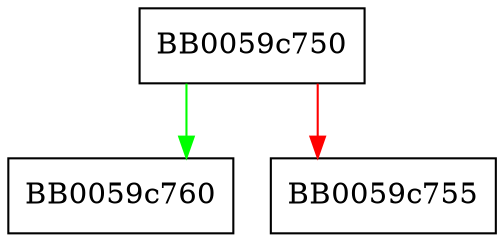 digraph OSSL_DECODER_CTX_get_construct {
  node [shape="box"];
  graph [splines=ortho];
  BB0059c750 -> BB0059c760 [color="green"];
  BB0059c750 -> BB0059c755 [color="red"];
}